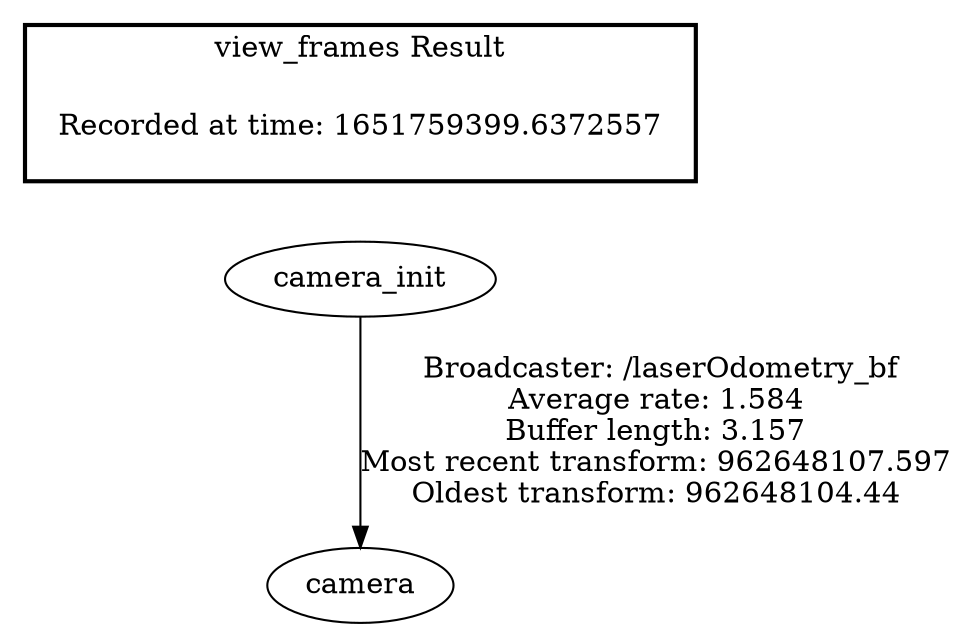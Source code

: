 digraph G {
"camera_init" -> "camera"[label=" Broadcaster: /laserOdometry_bf\nAverage rate: 1.584\nBuffer length: 3.157\nMost recent transform: 962648107.597\nOldest transform: 962648104.44\n"];
edge [style=invis];
 subgraph cluster_legend { style=bold; color=black; label ="view_frames Result";
"Recorded at time: 1651759399.6372557"[ shape=plaintext ] ;
}->"camera_init";
}